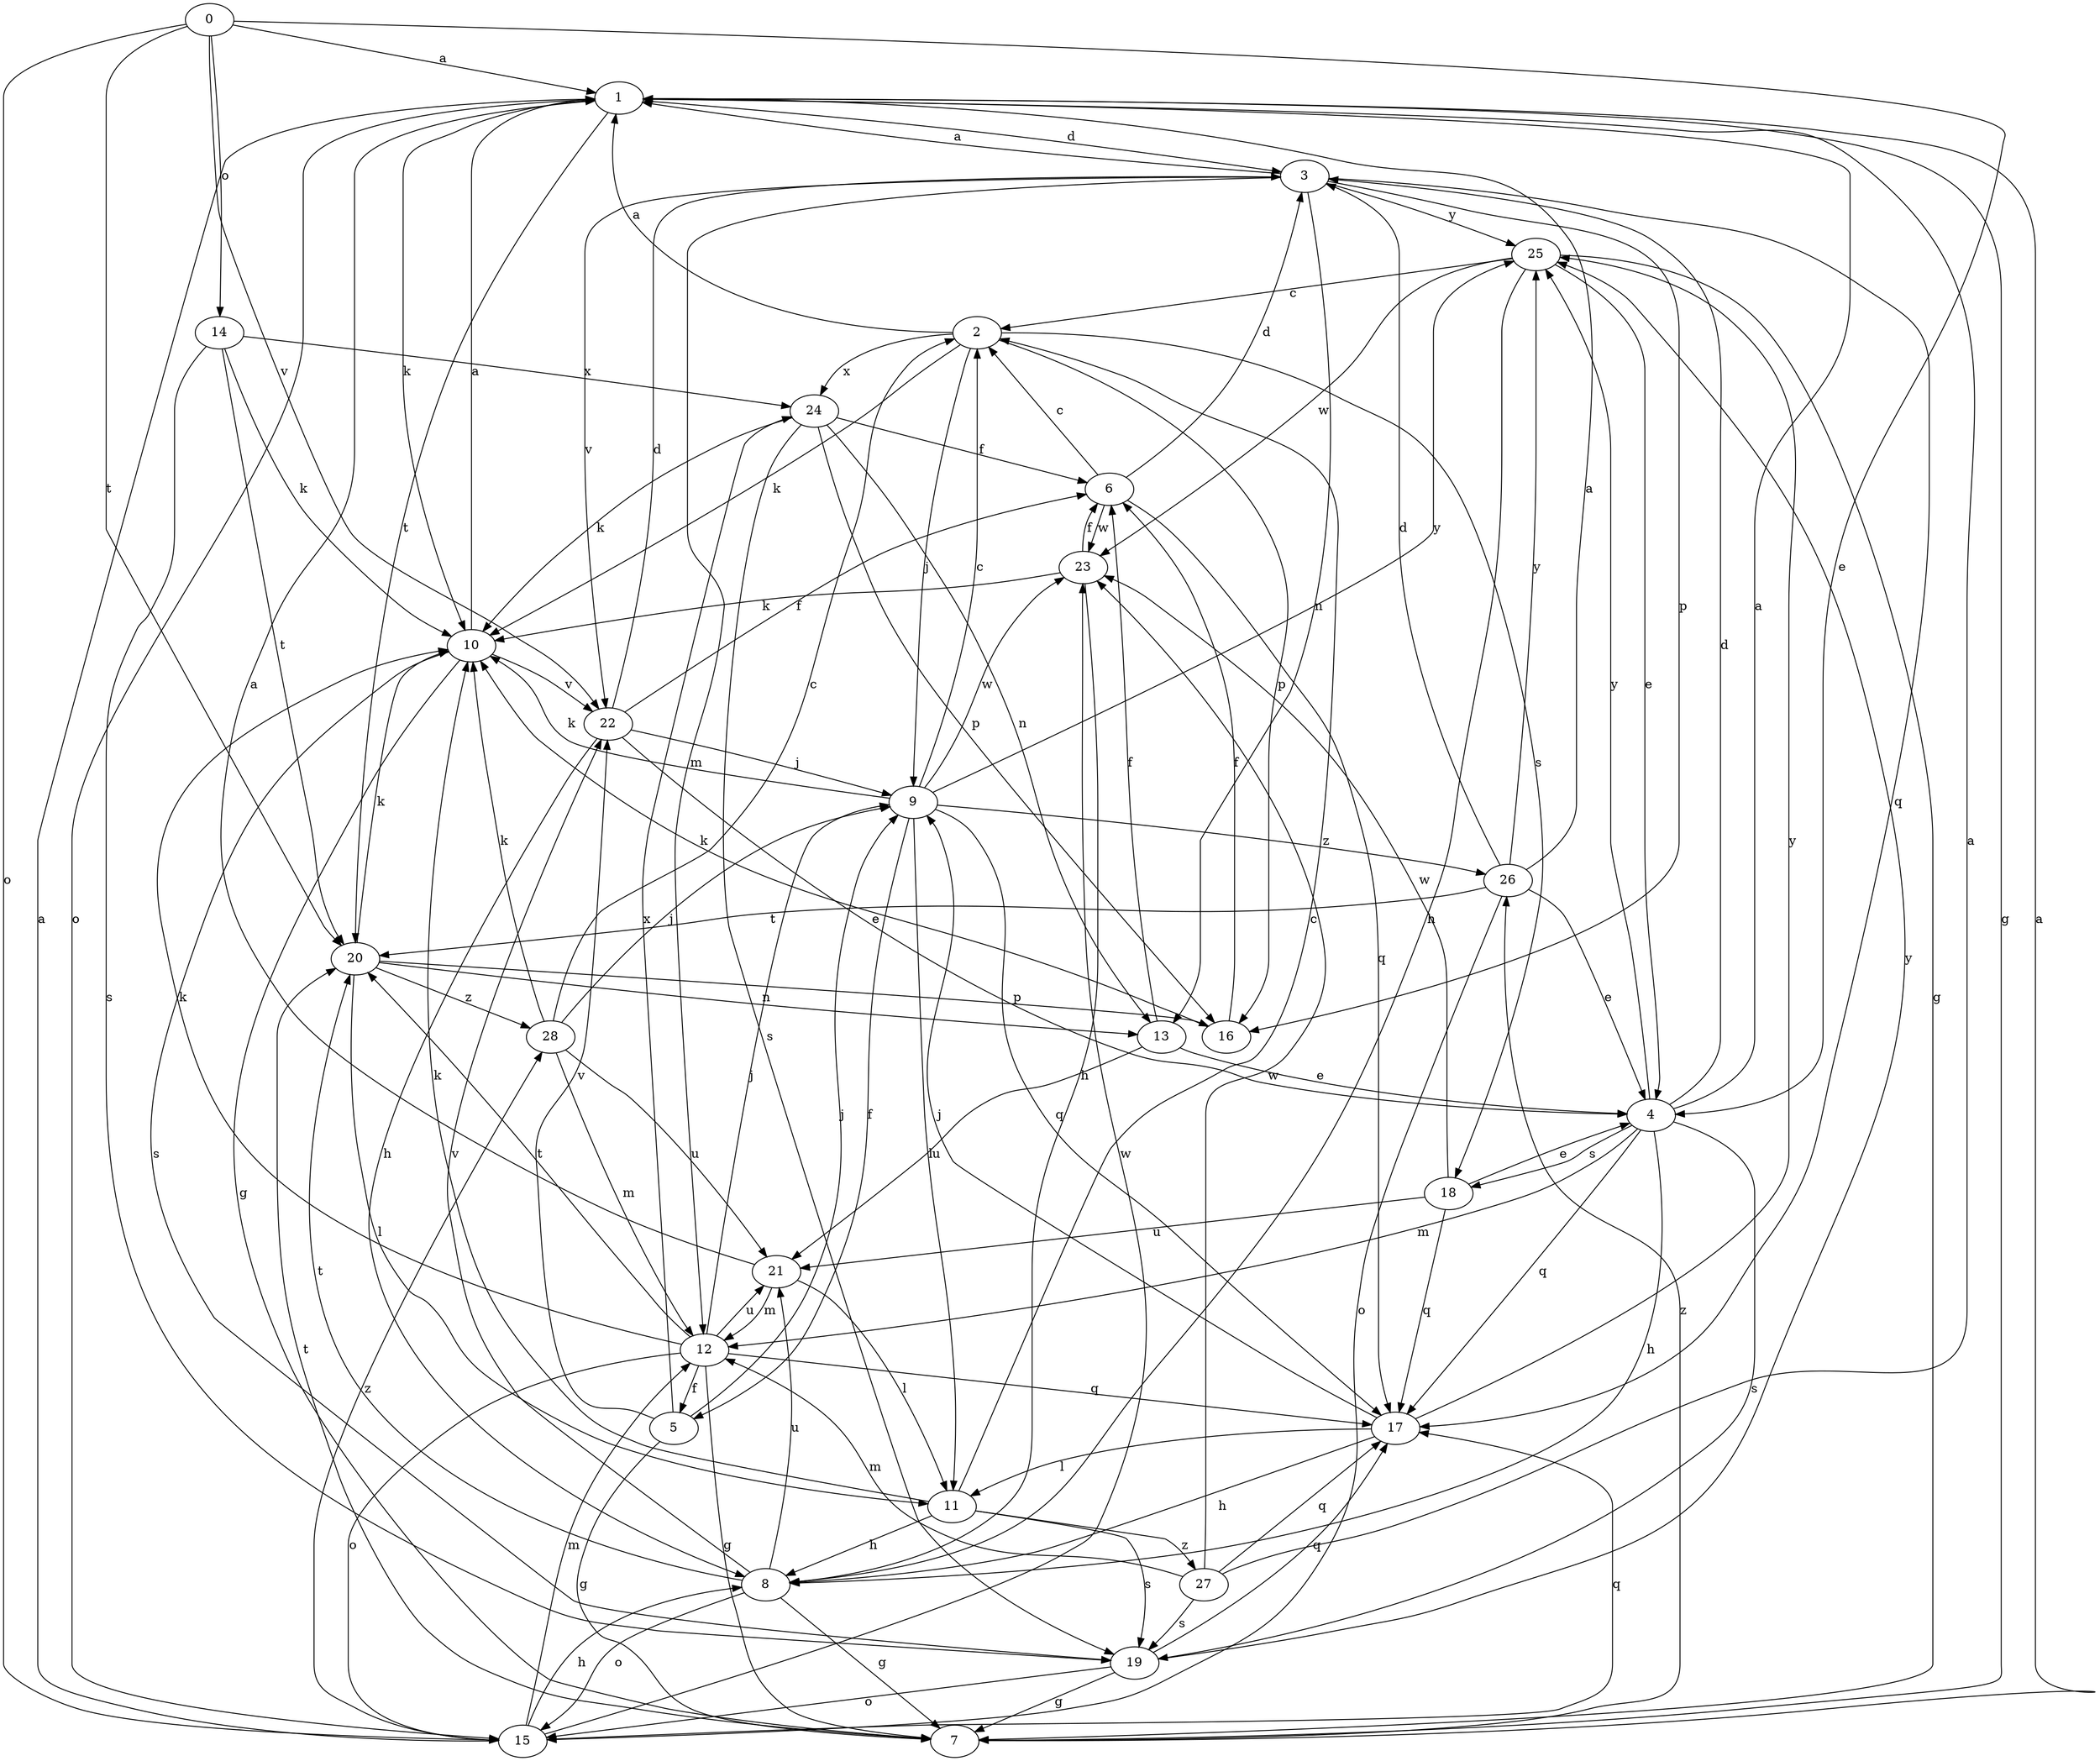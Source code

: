strict digraph  {
0;
1;
2;
3;
4;
5;
6;
7;
8;
9;
10;
11;
12;
13;
14;
15;
16;
17;
18;
19;
20;
21;
22;
23;
24;
25;
26;
27;
28;
0 -> 1  [label=a];
0 -> 4  [label=e];
0 -> 14  [label=o];
0 -> 15  [label=o];
0 -> 20  [label=t];
0 -> 22  [label=v];
1 -> 3  [label=d];
1 -> 7  [label=g];
1 -> 10  [label=k];
1 -> 15  [label=o];
1 -> 20  [label=t];
2 -> 1  [label=a];
2 -> 9  [label=j];
2 -> 10  [label=k];
2 -> 16  [label=p];
2 -> 18  [label=s];
2 -> 24  [label=x];
3 -> 1  [label=a];
3 -> 12  [label=m];
3 -> 13  [label=n];
3 -> 16  [label=p];
3 -> 17  [label=q];
3 -> 22  [label=v];
3 -> 25  [label=y];
4 -> 1  [label=a];
4 -> 3  [label=d];
4 -> 8  [label=h];
4 -> 12  [label=m];
4 -> 17  [label=q];
4 -> 18  [label=s];
4 -> 19  [label=s];
4 -> 25  [label=y];
5 -> 7  [label=g];
5 -> 9  [label=j];
5 -> 22  [label=v];
5 -> 24  [label=x];
6 -> 2  [label=c];
6 -> 3  [label=d];
6 -> 17  [label=q];
6 -> 23  [label=w];
7 -> 1  [label=a];
7 -> 20  [label=t];
7 -> 26  [label=z];
8 -> 7  [label=g];
8 -> 15  [label=o];
8 -> 20  [label=t];
8 -> 21  [label=u];
8 -> 22  [label=v];
9 -> 2  [label=c];
9 -> 5  [label=f];
9 -> 10  [label=k];
9 -> 11  [label=l];
9 -> 17  [label=q];
9 -> 23  [label=w];
9 -> 25  [label=y];
9 -> 26  [label=z];
10 -> 1  [label=a];
10 -> 7  [label=g];
10 -> 19  [label=s];
10 -> 22  [label=v];
11 -> 2  [label=c];
11 -> 8  [label=h];
11 -> 10  [label=k];
11 -> 19  [label=s];
11 -> 27  [label=z];
12 -> 5  [label=f];
12 -> 7  [label=g];
12 -> 9  [label=j];
12 -> 10  [label=k];
12 -> 15  [label=o];
12 -> 17  [label=q];
12 -> 20  [label=t];
12 -> 21  [label=u];
13 -> 4  [label=e];
13 -> 6  [label=f];
13 -> 21  [label=u];
14 -> 10  [label=k];
14 -> 19  [label=s];
14 -> 20  [label=t];
14 -> 24  [label=x];
15 -> 1  [label=a];
15 -> 8  [label=h];
15 -> 12  [label=m];
15 -> 17  [label=q];
15 -> 23  [label=w];
15 -> 28  [label=z];
16 -> 6  [label=f];
16 -> 10  [label=k];
17 -> 8  [label=h];
17 -> 9  [label=j];
17 -> 11  [label=l];
17 -> 25  [label=y];
18 -> 4  [label=e];
18 -> 17  [label=q];
18 -> 21  [label=u];
18 -> 23  [label=w];
19 -> 7  [label=g];
19 -> 15  [label=o];
19 -> 17  [label=q];
19 -> 25  [label=y];
20 -> 10  [label=k];
20 -> 11  [label=l];
20 -> 13  [label=n];
20 -> 16  [label=p];
20 -> 28  [label=z];
21 -> 1  [label=a];
21 -> 11  [label=l];
21 -> 12  [label=m];
22 -> 3  [label=d];
22 -> 4  [label=e];
22 -> 6  [label=f];
22 -> 8  [label=h];
22 -> 9  [label=j];
23 -> 6  [label=f];
23 -> 8  [label=h];
23 -> 10  [label=k];
24 -> 6  [label=f];
24 -> 10  [label=k];
24 -> 13  [label=n];
24 -> 16  [label=p];
24 -> 19  [label=s];
25 -> 2  [label=c];
25 -> 4  [label=e];
25 -> 7  [label=g];
25 -> 8  [label=h];
25 -> 23  [label=w];
26 -> 1  [label=a];
26 -> 3  [label=d];
26 -> 4  [label=e];
26 -> 15  [label=o];
26 -> 20  [label=t];
26 -> 25  [label=y];
27 -> 1  [label=a];
27 -> 12  [label=m];
27 -> 17  [label=q];
27 -> 19  [label=s];
27 -> 23  [label=w];
28 -> 2  [label=c];
28 -> 9  [label=j];
28 -> 10  [label=k];
28 -> 12  [label=m];
28 -> 21  [label=u];
}
